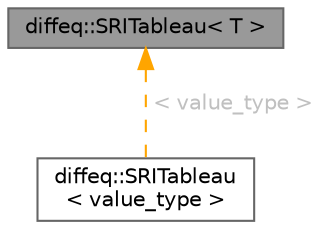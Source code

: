 digraph "diffeq::SRITableau&lt; T &gt;"
{
 // LATEX_PDF_SIZE
  bgcolor="transparent";
  edge [fontname=Helvetica,fontsize=10,labelfontname=Helvetica,labelfontsize=10];
  node [fontname=Helvetica,fontsize=10,shape=box,height=0.2,width=0.4];
  Node1 [id="Node000001",label="diffeq::SRITableau\< T \>",height=0.2,width=0.4,color="gray40", fillcolor="grey60", style="filled", fontcolor="black",tooltip="Tableau coefficients for SRI methods."];
  Node1 -> Node2 [id="edge1_Node000001_Node000002",dir="back",color="orange",style="dashed",tooltip=" ",label=<<TABLE CELLBORDER="0" BORDER="0"><TR><TD VALIGN="top" ALIGN="LEFT" CELLPADDING="1" CELLSPACING="0">&lt; value_type &gt;</TD></TR>
</TABLE>> ,fontcolor="grey" ];
  Node2 [id="Node000002",label="diffeq::SRITableau\l\< value_type \>",height=0.2,width=0.4,color="gray40", fillcolor="white", style="filled",URL="$structdiffeq_1_1_s_r_i_tableau.html",tooltip=" "];
}
